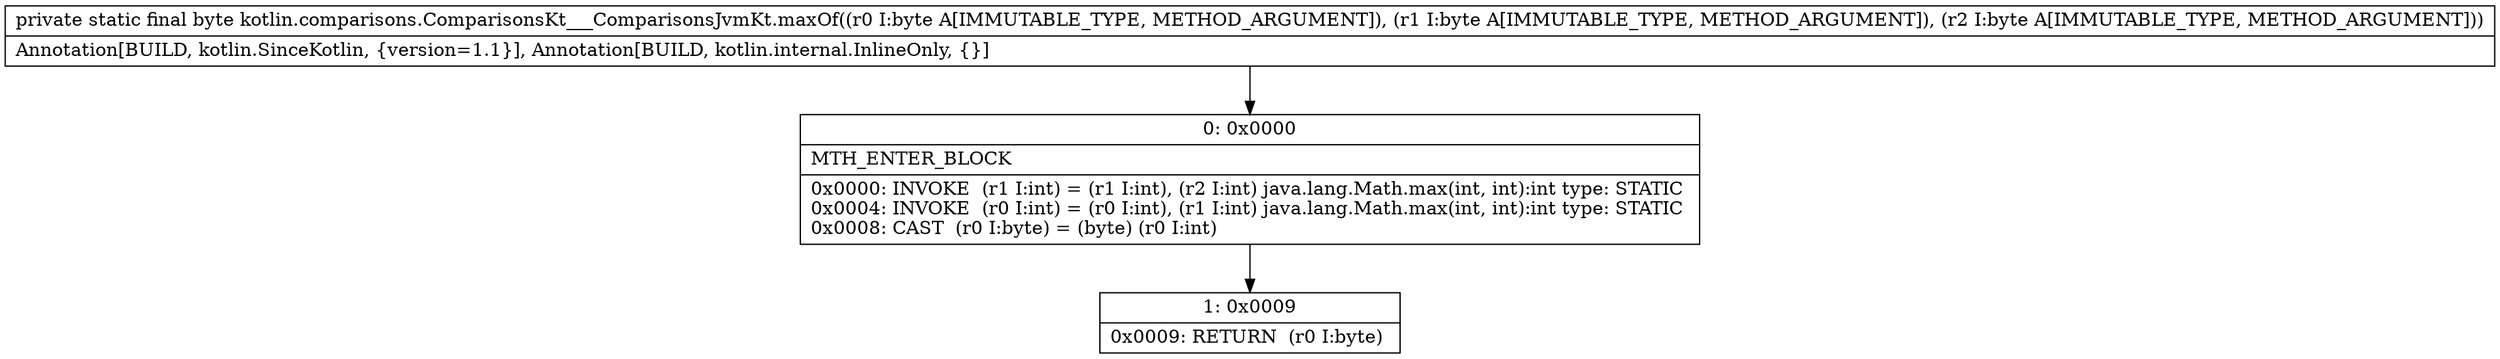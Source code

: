 digraph "CFG forkotlin.comparisons.ComparisonsKt___ComparisonsJvmKt.maxOf(BBB)B" {
Node_0 [shape=record,label="{0\:\ 0x0000|MTH_ENTER_BLOCK\l|0x0000: INVOKE  (r1 I:int) = (r1 I:int), (r2 I:int) java.lang.Math.max(int, int):int type: STATIC \l0x0004: INVOKE  (r0 I:int) = (r0 I:int), (r1 I:int) java.lang.Math.max(int, int):int type: STATIC \l0x0008: CAST  (r0 I:byte) = (byte) (r0 I:int) \l}"];
Node_1 [shape=record,label="{1\:\ 0x0009|0x0009: RETURN  (r0 I:byte) \l}"];
MethodNode[shape=record,label="{private static final byte kotlin.comparisons.ComparisonsKt___ComparisonsJvmKt.maxOf((r0 I:byte A[IMMUTABLE_TYPE, METHOD_ARGUMENT]), (r1 I:byte A[IMMUTABLE_TYPE, METHOD_ARGUMENT]), (r2 I:byte A[IMMUTABLE_TYPE, METHOD_ARGUMENT]))  | Annotation[BUILD, kotlin.SinceKotlin, \{version=1.1\}], Annotation[BUILD, kotlin.internal.InlineOnly, \{\}]\l}"];
MethodNode -> Node_0;
Node_0 -> Node_1;
}

